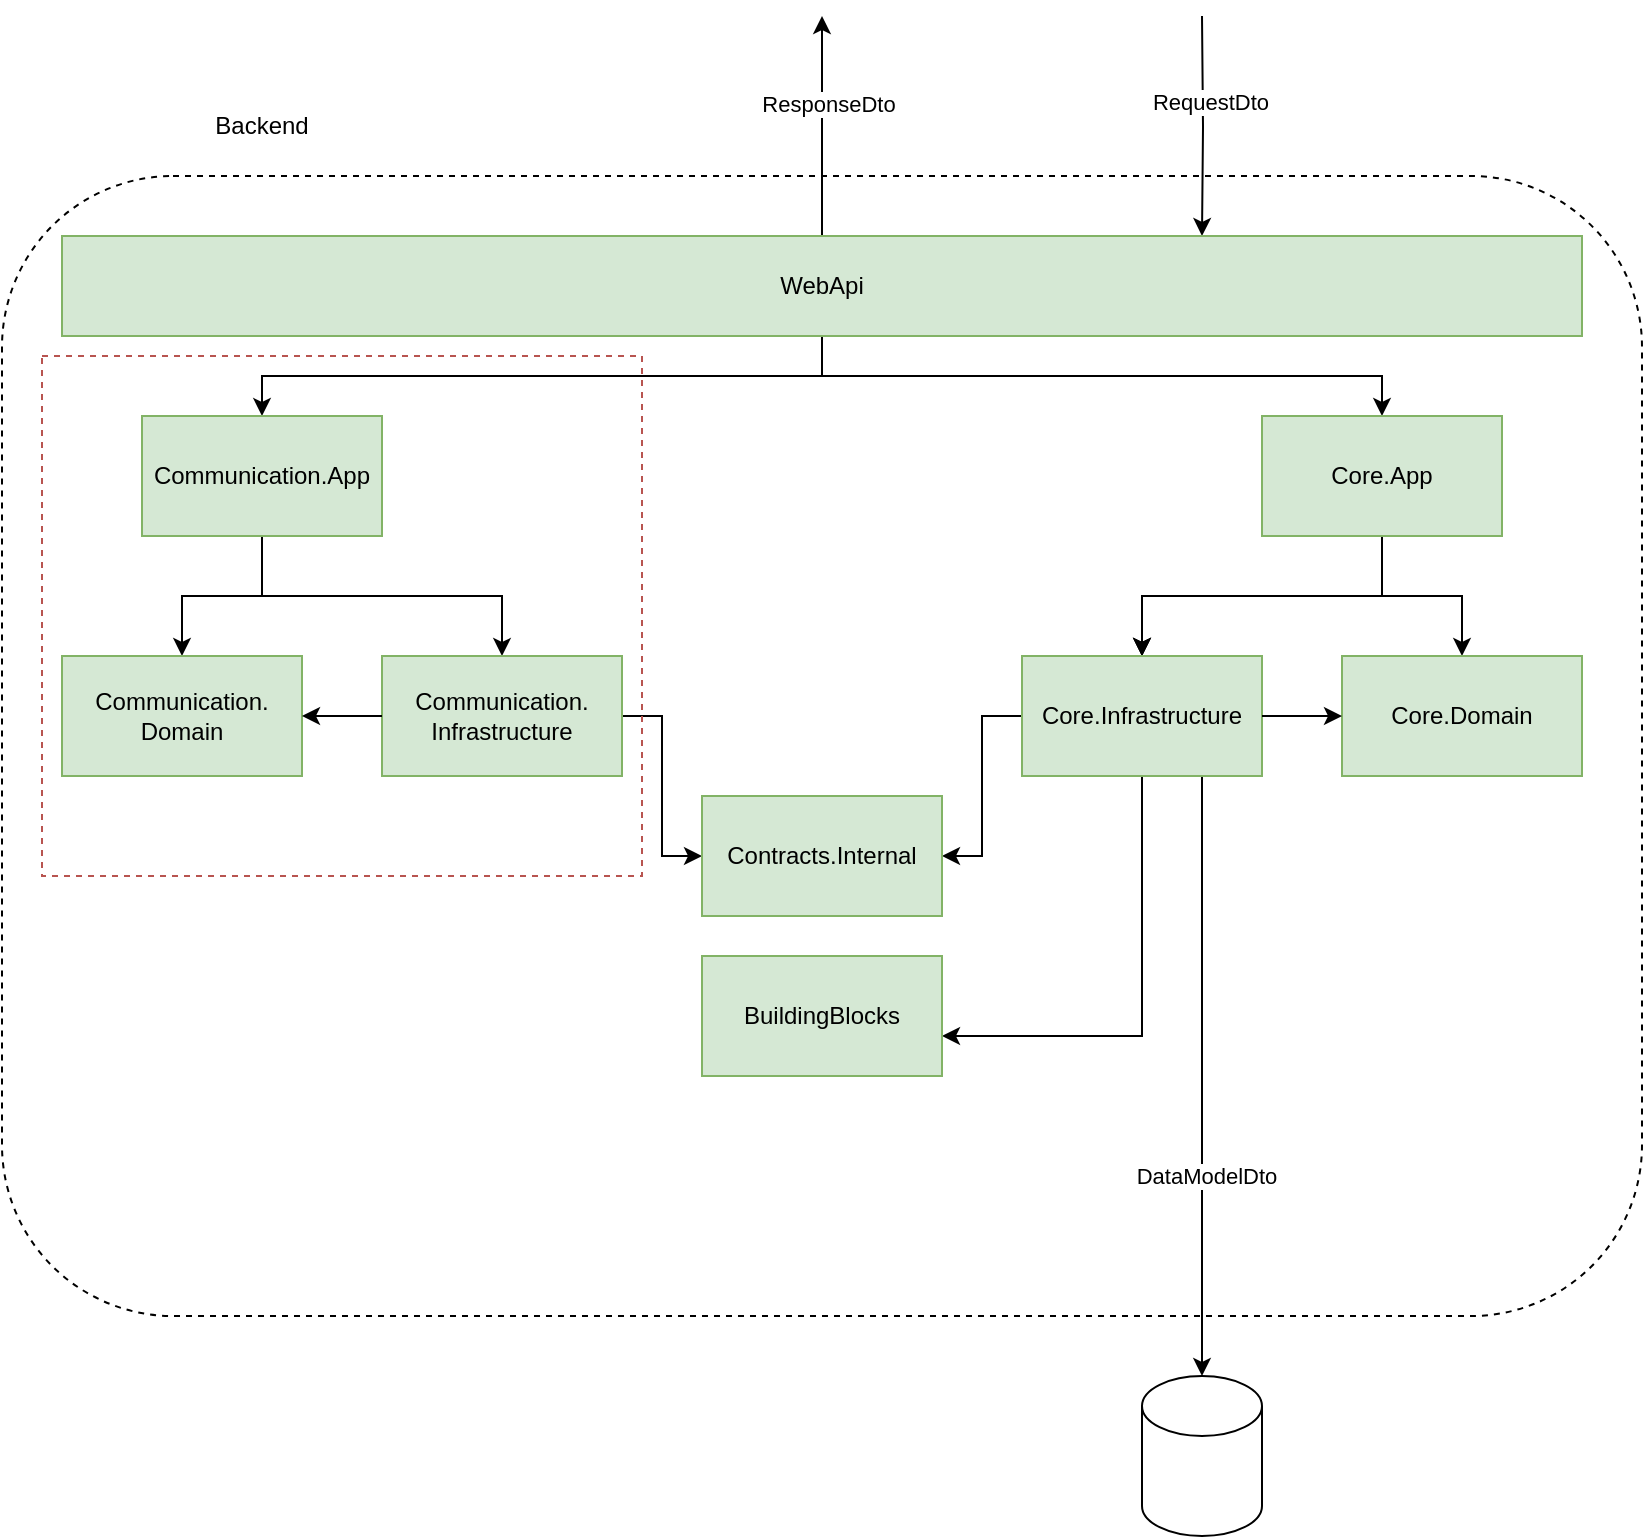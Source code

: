 <mxfile version="26.1.0">
  <diagram name="Page-1" id="2robz4_BGBvfKvqollEL">
    <mxGraphModel dx="1434" dy="826" grid="1" gridSize="10" guides="1" tooltips="1" connect="1" arrows="1" fold="1" page="1" pageScale="1" pageWidth="850" pageHeight="1100" math="0" shadow="0">
      <root>
        <mxCell id="0" />
        <mxCell id="1" parent="0" />
        <mxCell id="oOiWM4VNdD_S-7e1pvhl-3" value="" style="rounded=1;whiteSpace=wrap;html=1;dashed=1;fillColor=none;" parent="1" vertex="1">
          <mxGeometry x="10" y="200" width="820" height="570" as="geometry" />
        </mxCell>
        <mxCell id="oOiWM4VNdD_S-7e1pvhl-6" value="" style="edgeStyle=orthogonalEdgeStyle;rounded=0;orthogonalLoop=1;jettySize=auto;html=1;" parent="1" source="oOiWM4VNdD_S-7e1pvhl-2" target="oOiWM4VNdD_S-7e1pvhl-5" edge="1">
          <mxGeometry relative="1" as="geometry" />
        </mxCell>
        <mxCell id="oOiWM4VNdD_S-7e1pvhl-8" value="" style="edgeStyle=orthogonalEdgeStyle;rounded=0;orthogonalLoop=1;jettySize=auto;html=1;" parent="1" source="oOiWM4VNdD_S-7e1pvhl-2" target="oOiWM4VNdD_S-7e1pvhl-7" edge="1">
          <mxGeometry relative="1" as="geometry" />
        </mxCell>
        <mxCell id="l0F_Z9eBLeVLv1C7WEuF-1" style="edgeStyle=orthogonalEdgeStyle;rounded=0;orthogonalLoop=1;jettySize=auto;html=1;exitX=0.5;exitY=0;exitDx=0;exitDy=0;" edge="1" parent="1" source="oOiWM4VNdD_S-7e1pvhl-2">
          <mxGeometry relative="1" as="geometry">
            <mxPoint x="420" y="120" as="targetPoint" />
          </mxGeometry>
        </mxCell>
        <mxCell id="l0F_Z9eBLeVLv1C7WEuF-2" value="ResponseDto" style="edgeLabel;html=1;align=center;verticalAlign=middle;resizable=0;points=[];" vertex="1" connectable="0" parent="l0F_Z9eBLeVLv1C7WEuF-1">
          <mxGeometry x="0.212" y="-2" relative="1" as="geometry">
            <mxPoint as="offset" />
          </mxGeometry>
        </mxCell>
        <mxCell id="l0F_Z9eBLeVLv1C7WEuF-3" style="edgeStyle=orthogonalEdgeStyle;rounded=0;orthogonalLoop=1;jettySize=auto;html=1;entryX=0.75;entryY=0;entryDx=0;entryDy=0;" edge="1" parent="1" target="oOiWM4VNdD_S-7e1pvhl-2">
          <mxGeometry relative="1" as="geometry">
            <mxPoint x="620" y="120" as="targetPoint" />
            <mxPoint x="610" y="120" as="sourcePoint" />
          </mxGeometry>
        </mxCell>
        <mxCell id="l0F_Z9eBLeVLv1C7WEuF-4" value="RequestDto" style="edgeLabel;html=1;align=center;verticalAlign=middle;resizable=0;points=[];" vertex="1" connectable="0" parent="l0F_Z9eBLeVLv1C7WEuF-3">
          <mxGeometry x="-0.221" y="3" relative="1" as="geometry">
            <mxPoint as="offset" />
          </mxGeometry>
        </mxCell>
        <mxCell id="oOiWM4VNdD_S-7e1pvhl-2" value="WebApi" style="rounded=0;whiteSpace=wrap;html=1;fillColor=#d5e8d4;strokeColor=#82b366;" parent="1" vertex="1">
          <mxGeometry x="40" y="230" width="760" height="50" as="geometry" />
        </mxCell>
        <mxCell id="oOiWM4VNdD_S-7e1pvhl-4" value="Backend" style="text;html=1;align=center;verticalAlign=middle;whiteSpace=wrap;rounded=0;" parent="1" vertex="1">
          <mxGeometry x="110" y="160" width="60" height="30" as="geometry" />
        </mxCell>
        <mxCell id="oOiWM4VNdD_S-7e1pvhl-15" value="" style="edgeStyle=orthogonalEdgeStyle;rounded=0;orthogonalLoop=1;jettySize=auto;html=1;" parent="1" source="oOiWM4VNdD_S-7e1pvhl-5" target="oOiWM4VNdD_S-7e1pvhl-14" edge="1">
          <mxGeometry relative="1" as="geometry" />
        </mxCell>
        <mxCell id="oOiWM4VNdD_S-7e1pvhl-16" value="" style="edgeStyle=orthogonalEdgeStyle;rounded=0;orthogonalLoop=1;jettySize=auto;html=1;" parent="1" source="oOiWM4VNdD_S-7e1pvhl-5" target="oOiWM4VNdD_S-7e1pvhl-14" edge="1">
          <mxGeometry relative="1" as="geometry" />
        </mxCell>
        <mxCell id="oOiWM4VNdD_S-7e1pvhl-17" value="" style="edgeStyle=orthogonalEdgeStyle;rounded=0;orthogonalLoop=1;jettySize=auto;html=1;" parent="1" source="oOiWM4VNdD_S-7e1pvhl-5" target="oOiWM4VNdD_S-7e1pvhl-14" edge="1">
          <mxGeometry relative="1" as="geometry" />
        </mxCell>
        <mxCell id="oOiWM4VNdD_S-7e1pvhl-19" value="" style="edgeStyle=orthogonalEdgeStyle;rounded=0;orthogonalLoop=1;jettySize=auto;html=1;" parent="1" source="oOiWM4VNdD_S-7e1pvhl-5" target="oOiWM4VNdD_S-7e1pvhl-18" edge="1">
          <mxGeometry relative="1" as="geometry" />
        </mxCell>
        <mxCell id="oOiWM4VNdD_S-7e1pvhl-5" value="Core.App" style="whiteSpace=wrap;html=1;fillColor=#d5e8d4;strokeColor=#82b366;rounded=0;" parent="1" vertex="1">
          <mxGeometry x="640" y="320" width="120" height="60" as="geometry" />
        </mxCell>
        <mxCell id="oOiWM4VNdD_S-7e1pvhl-10" value="" style="edgeStyle=orthogonalEdgeStyle;rounded=0;orthogonalLoop=1;jettySize=auto;html=1;" parent="1" source="oOiWM4VNdD_S-7e1pvhl-7" target="oOiWM4VNdD_S-7e1pvhl-9" edge="1">
          <mxGeometry relative="1" as="geometry" />
        </mxCell>
        <mxCell id="oOiWM4VNdD_S-7e1pvhl-12" value="" style="edgeStyle=orthogonalEdgeStyle;rounded=0;orthogonalLoop=1;jettySize=auto;html=1;" parent="1" source="oOiWM4VNdD_S-7e1pvhl-7" target="oOiWM4VNdD_S-7e1pvhl-11" edge="1">
          <mxGeometry relative="1" as="geometry" />
        </mxCell>
        <mxCell id="oOiWM4VNdD_S-7e1pvhl-7" value="Communication.App" style="whiteSpace=wrap;html=1;fillColor=#d5e8d4;strokeColor=#82b366;rounded=0;" parent="1" vertex="1">
          <mxGeometry x="80" y="320" width="120" height="60" as="geometry" />
        </mxCell>
        <mxCell id="oOiWM4VNdD_S-7e1pvhl-28" value="" style="edgeStyle=orthogonalEdgeStyle;rounded=0;orthogonalLoop=1;jettySize=auto;html=1;entryX=0;entryY=0.5;entryDx=0;entryDy=0;" parent="1" source="oOiWM4VNdD_S-7e1pvhl-9" target="oOiWM4VNdD_S-7e1pvhl-27" edge="1">
          <mxGeometry relative="1" as="geometry" />
        </mxCell>
        <mxCell id="oOiWM4VNdD_S-7e1pvhl-9" value="Communication.&lt;br&gt;Infrastructure" style="whiteSpace=wrap;html=1;fillColor=#d5e8d4;strokeColor=#82b366;rounded=0;" parent="1" vertex="1">
          <mxGeometry x="200" y="440" width="120" height="60" as="geometry" />
        </mxCell>
        <mxCell id="oOiWM4VNdD_S-7e1pvhl-11" value="Communication.&lt;br&gt;Domain" style="whiteSpace=wrap;html=1;fillColor=#d5e8d4;strokeColor=#82b366;rounded=0;" parent="1" vertex="1">
          <mxGeometry x="40" y="440" width="120" height="60" as="geometry" />
        </mxCell>
        <mxCell id="oOiWM4VNdD_S-7e1pvhl-13" value="" style="endArrow=classic;html=1;rounded=0;entryX=1;entryY=0.5;entryDx=0;entryDy=0;" parent="1" source="oOiWM4VNdD_S-7e1pvhl-9" target="oOiWM4VNdD_S-7e1pvhl-11" edge="1">
          <mxGeometry width="50" height="50" relative="1" as="geometry">
            <mxPoint x="360" y="410" as="sourcePoint" />
            <mxPoint x="410" y="360" as="targetPoint" />
          </mxGeometry>
        </mxCell>
        <mxCell id="oOiWM4VNdD_S-7e1pvhl-24" style="edgeStyle=orthogonalEdgeStyle;rounded=0;orthogonalLoop=1;jettySize=auto;html=1;exitX=0.5;exitY=1;exitDx=0;exitDy=0;" parent="1" source="oOiWM4VNdD_S-7e1pvhl-14" target="oOiWM4VNdD_S-7e1pvhl-22" edge="1">
          <mxGeometry relative="1" as="geometry">
            <Array as="points">
              <mxPoint x="580" y="630" />
            </Array>
          </mxGeometry>
        </mxCell>
        <mxCell id="oOiWM4VNdD_S-7e1pvhl-29" style="edgeStyle=orthogonalEdgeStyle;rounded=0;orthogonalLoop=1;jettySize=auto;html=1;entryX=1;entryY=0.5;entryDx=0;entryDy=0;" parent="1" source="oOiWM4VNdD_S-7e1pvhl-14" target="oOiWM4VNdD_S-7e1pvhl-27" edge="1">
          <mxGeometry relative="1" as="geometry" />
        </mxCell>
        <mxCell id="l0F_Z9eBLeVLv1C7WEuF-5" style="edgeStyle=orthogonalEdgeStyle;rounded=0;orthogonalLoop=1;jettySize=auto;html=1;entryX=0.5;entryY=0;entryDx=0;entryDy=0;entryPerimeter=0;exitX=0.75;exitY=1;exitDx=0;exitDy=0;" edge="1" parent="1" source="oOiWM4VNdD_S-7e1pvhl-14" target="l0F_Z9eBLeVLv1C7WEuF-6">
          <mxGeometry relative="1" as="geometry">
            <mxPoint x="580" y="820" as="targetPoint" />
          </mxGeometry>
        </mxCell>
        <mxCell id="l0F_Z9eBLeVLv1C7WEuF-7" value="DataModelDto" style="edgeLabel;html=1;align=center;verticalAlign=middle;resizable=0;points=[];" vertex="1" connectable="0" parent="l0F_Z9eBLeVLv1C7WEuF-5">
          <mxGeometry x="0.333" y="2" relative="1" as="geometry">
            <mxPoint as="offset" />
          </mxGeometry>
        </mxCell>
        <mxCell id="oOiWM4VNdD_S-7e1pvhl-14" value="Core.Infrastructure" style="whiteSpace=wrap;html=1;fillColor=#d5e8d4;strokeColor=#82b366;rounded=0;" parent="1" vertex="1">
          <mxGeometry x="520" y="440" width="120" height="60" as="geometry" />
        </mxCell>
        <mxCell id="oOiWM4VNdD_S-7e1pvhl-18" value="Core.Domain" style="whiteSpace=wrap;html=1;fillColor=#d5e8d4;strokeColor=#82b366;rounded=0;" parent="1" vertex="1">
          <mxGeometry x="680" y="440" width="120" height="60" as="geometry" />
        </mxCell>
        <mxCell id="oOiWM4VNdD_S-7e1pvhl-20" value="" style="endArrow=classic;html=1;rounded=0;exitX=1;exitY=0.5;exitDx=0;exitDy=0;" parent="1" source="oOiWM4VNdD_S-7e1pvhl-14" target="oOiWM4VNdD_S-7e1pvhl-18" edge="1">
          <mxGeometry width="50" height="50" relative="1" as="geometry">
            <mxPoint x="580" y="580" as="sourcePoint" />
            <mxPoint x="630" y="530" as="targetPoint" />
          </mxGeometry>
        </mxCell>
        <mxCell id="oOiWM4VNdD_S-7e1pvhl-22" value="BuildingBlocks" style="whiteSpace=wrap;html=1;fillColor=#d5e8d4;strokeColor=#82b366;rounded=0;" parent="1" vertex="1">
          <mxGeometry x="360" y="590" width="120" height="60" as="geometry" />
        </mxCell>
        <mxCell id="oOiWM4VNdD_S-7e1pvhl-27" value="Contracts.Internal" style="whiteSpace=wrap;html=1;fillColor=#d5e8d4;strokeColor=#82b366;rounded=0;" parent="1" vertex="1">
          <mxGeometry x="360" y="510" width="120" height="60" as="geometry" />
        </mxCell>
        <mxCell id="l0F_Z9eBLeVLv1C7WEuF-6" value="" style="shape=cylinder3;whiteSpace=wrap;html=1;boundedLbl=1;backgroundOutline=1;size=15;" vertex="1" parent="1">
          <mxGeometry x="580" y="800" width="60" height="80" as="geometry" />
        </mxCell>
        <mxCell id="l0F_Z9eBLeVLv1C7WEuF-8" value="" style="rounded=0;whiteSpace=wrap;html=1;fillColor=none;strokeColor=#b85450;dashed=1;" vertex="1" parent="1">
          <mxGeometry x="30" y="290" width="300" height="260" as="geometry" />
        </mxCell>
      </root>
    </mxGraphModel>
  </diagram>
</mxfile>
